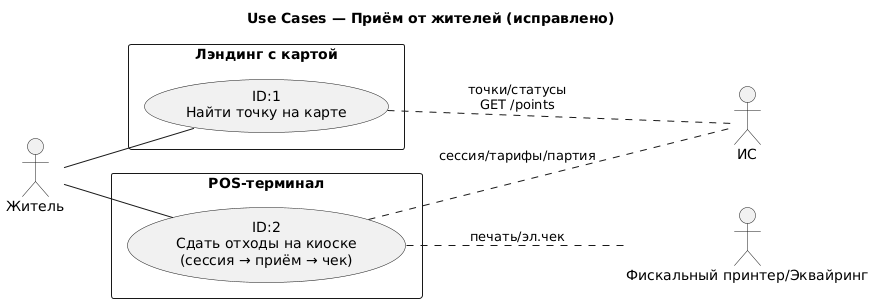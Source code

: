 @startuml
title Use Cases — Приём от жителей (исправлено)
left to right direction
skinparam defaultFontName "DejaVu Sans"

actor "Житель" as Resident
actor "ИС" as Core
actor "Фискальный принтер/Эквайринг" as Printer

rectangle "Лэндинг с картой" as Landing {
  usecase "ID:1\nНайти точку на карте" as UC1
}

rectangle "POS-терминал" as POS {
  usecase "ID:2\nСдать отходы на киоске\n(сессия → приём → чек)" as UC2
}

Resident -- UC1
Resident -- UC2

UC1 .. Core : точки/статусы\nGET /points
UC2 .. Core : сессия/тарифы/партия
UC2 .. Printer : печать/эл.чек
@enduml
